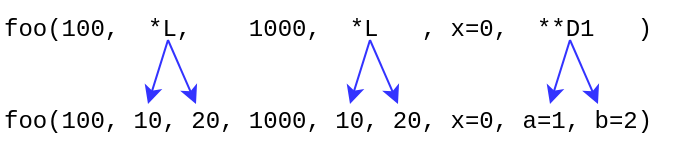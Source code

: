 <mxfile>
    <diagram id="VAoTH937Xs2nRnj3vIs8" name="Page-1">
        <mxGraphModel dx="1170" dy="523" grid="1" gridSize="10" guides="1" tooltips="1" connect="1" arrows="1" fold="1" page="1" pageScale="1" pageWidth="827" pageHeight="1169" math="0" shadow="0">
            <root>
                <mxCell id="0"/>
                <mxCell id="1" parent="0"/>
                <mxCell id="3" value="&lt;font face=&quot;Courier New&quot;&gt;foo(100,&amp;nbsp; *L,&amp;nbsp; &amp;nbsp; 1000,&amp;nbsp; *L&amp;nbsp; &amp;nbsp;, x=0,&amp;nbsp; **D1&amp;nbsp; &amp;nbsp;)&lt;br&gt;&lt;br&gt;&lt;br&gt;foo(100, 10, 20, 1000, 10, 20, x=0, a=1, b=2)&amp;nbsp;&lt;br&gt;&lt;/font&gt;" style="text;html=1;strokeColor=none;fillColor=none;align=left;verticalAlign=top;whiteSpace=wrap;rounded=0;" vertex="1" parent="1">
                    <mxGeometry x="90" y="120" width="340" height="80" as="geometry"/>
                </mxCell>
                <mxCell id="4" value="" style="endArrow=classic;html=1;fontFamily=Courier New;strokeColor=#3333FF;" edge="1" parent="1">
                    <mxGeometry width="50" height="50" relative="1" as="geometry">
                        <mxPoint x="174" y="140" as="sourcePoint"/>
                        <mxPoint x="164" y="172" as="targetPoint"/>
                    </mxGeometry>
                </mxCell>
                <mxCell id="5" value="" style="endArrow=classic;html=1;fontFamily=Courier New;strokeColor=#3333FF;" edge="1" parent="1">
                    <mxGeometry width="50" height="50" relative="1" as="geometry">
                        <mxPoint x="174" y="140" as="sourcePoint"/>
                        <mxPoint x="188" y="172" as="targetPoint"/>
                    </mxGeometry>
                </mxCell>
                <mxCell id="6" value="" style="endArrow=classic;html=1;fontFamily=Courier New;strokeColor=#3333FF;" edge="1" parent="1">
                    <mxGeometry width="50" height="50" relative="1" as="geometry">
                        <mxPoint x="275" y="140" as="sourcePoint"/>
                        <mxPoint x="265" y="172" as="targetPoint"/>
                    </mxGeometry>
                </mxCell>
                <mxCell id="7" value="" style="endArrow=classic;html=1;fontFamily=Courier New;strokeColor=#3333FF;" edge="1" parent="1">
                    <mxGeometry width="50" height="50" relative="1" as="geometry">
                        <mxPoint x="275" y="140" as="sourcePoint"/>
                        <mxPoint x="289" y="172" as="targetPoint"/>
                    </mxGeometry>
                </mxCell>
                <mxCell id="8" value="" style="endArrow=classic;html=1;fontFamily=Courier New;strokeColor=#3333FF;" edge="1" parent="1">
                    <mxGeometry width="50" height="50" relative="1" as="geometry">
                        <mxPoint x="375" y="140" as="sourcePoint"/>
                        <mxPoint x="365" y="172" as="targetPoint"/>
                    </mxGeometry>
                </mxCell>
                <mxCell id="9" value="" style="endArrow=classic;html=1;fontFamily=Courier New;strokeColor=#3333FF;" edge="1" parent="1">
                    <mxGeometry width="50" height="50" relative="1" as="geometry">
                        <mxPoint x="375" y="140" as="sourcePoint"/>
                        <mxPoint x="389" y="172" as="targetPoint"/>
                    </mxGeometry>
                </mxCell>
            </root>
        </mxGraphModel>
    </diagram>
</mxfile>